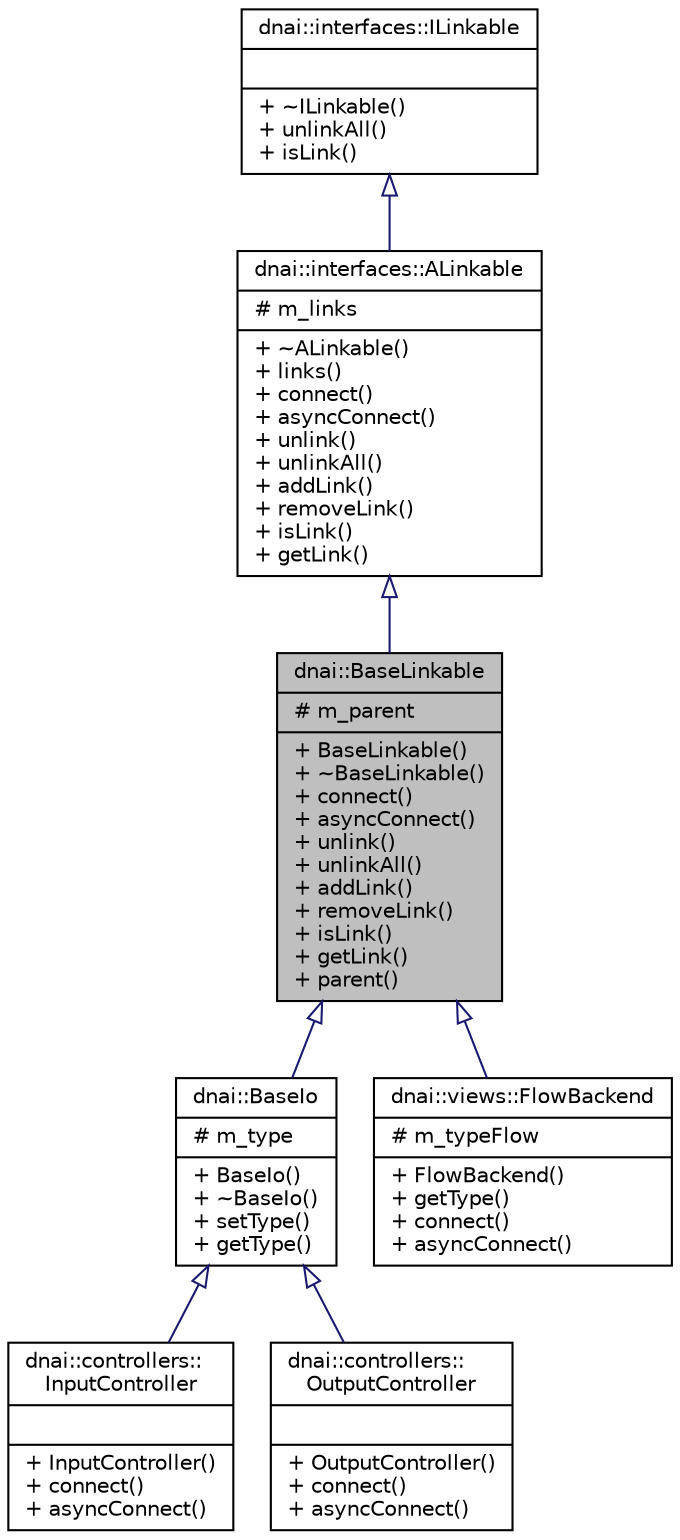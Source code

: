 digraph "dnai::BaseLinkable"
{
  edge [fontname="Helvetica",fontsize="10",labelfontname="Helvetica",labelfontsize="10"];
  node [fontname="Helvetica",fontsize="10",shape=record];
  Node1 [label="{dnai::BaseLinkable\n|# m_parent\l|+ BaseLinkable()\l+ ~BaseLinkable()\l+ connect()\l+ asyncConnect()\l+ unlink()\l+ unlinkAll()\l+ addLink()\l+ removeLink()\l+ isLink()\l+ getLink()\l+ parent()\l}",height=0.2,width=0.4,color="black", fillcolor="grey75", style="filled", fontcolor="black"];
  Node2 -> Node1 [dir="back",color="midnightblue",fontsize="10",style="solid",arrowtail="onormal",fontname="Helvetica"];
  Node2 [label="{dnai::interfaces::ALinkable\n|# m_links\l|+ ~ALinkable()\l+ links()\l+ connect()\l+ asyncConnect()\l+ unlink()\l+ unlinkAll()\l+ addLink()\l+ removeLink()\l+ isLink()\l+ getLink()\l}",height=0.2,width=0.4,color="black", fillcolor="white", style="filled",URL="$classdnai_1_1interfaces_1_1_a_linkable.html"];
  Node3 -> Node2 [dir="back",color="midnightblue",fontsize="10",style="solid",arrowtail="onormal",fontname="Helvetica"];
  Node3 [label="{dnai::interfaces::ILinkable\n||+ ~ILinkable()\l+ unlinkAll()\l+ isLink()\l}",height=0.2,width=0.4,color="black", fillcolor="white", style="filled",URL="$classdnai_1_1interfaces_1_1_i_linkable.html"];
  Node1 -> Node4 [dir="back",color="midnightblue",fontsize="10",style="solid",arrowtail="onormal",fontname="Helvetica"];
  Node4 [label="{dnai::BaseIo\n|# m_type\l|+ BaseIo()\l+ ~BaseIo()\l+ setType()\l+ getType()\l}",height=0.2,width=0.4,color="black", fillcolor="white", style="filled",URL="$classdnai_1_1_base_io.html"];
  Node4 -> Node5 [dir="back",color="midnightblue",fontsize="10",style="solid",arrowtail="onormal",fontname="Helvetica"];
  Node5 [label="{dnai::controllers::\lInputController\n||+ InputController()\l+ connect()\l+ asyncConnect()\l}",height=0.2,width=0.4,color="black", fillcolor="white", style="filled",URL="$classdnai_1_1controllers_1_1_input_controller.html"];
  Node4 -> Node6 [dir="back",color="midnightblue",fontsize="10",style="solid",arrowtail="onormal",fontname="Helvetica"];
  Node6 [label="{dnai::controllers::\lOutputController\n||+ OutputController()\l+ connect()\l+ asyncConnect()\l}",height=0.2,width=0.4,color="black", fillcolor="white", style="filled",URL="$classdnai_1_1controllers_1_1_output_controller.html"];
  Node1 -> Node7 [dir="back",color="midnightblue",fontsize="10",style="solid",arrowtail="onormal",fontname="Helvetica"];
  Node7 [label="{dnai::views::FlowBackend\n|# m_typeFlow\l|+ FlowBackend()\l+ getType()\l+ connect()\l+ asyncConnect()\l}",height=0.2,width=0.4,color="black", fillcolor="white", style="filled",URL="$classdnai_1_1views_1_1_flow_backend.html"];
}
